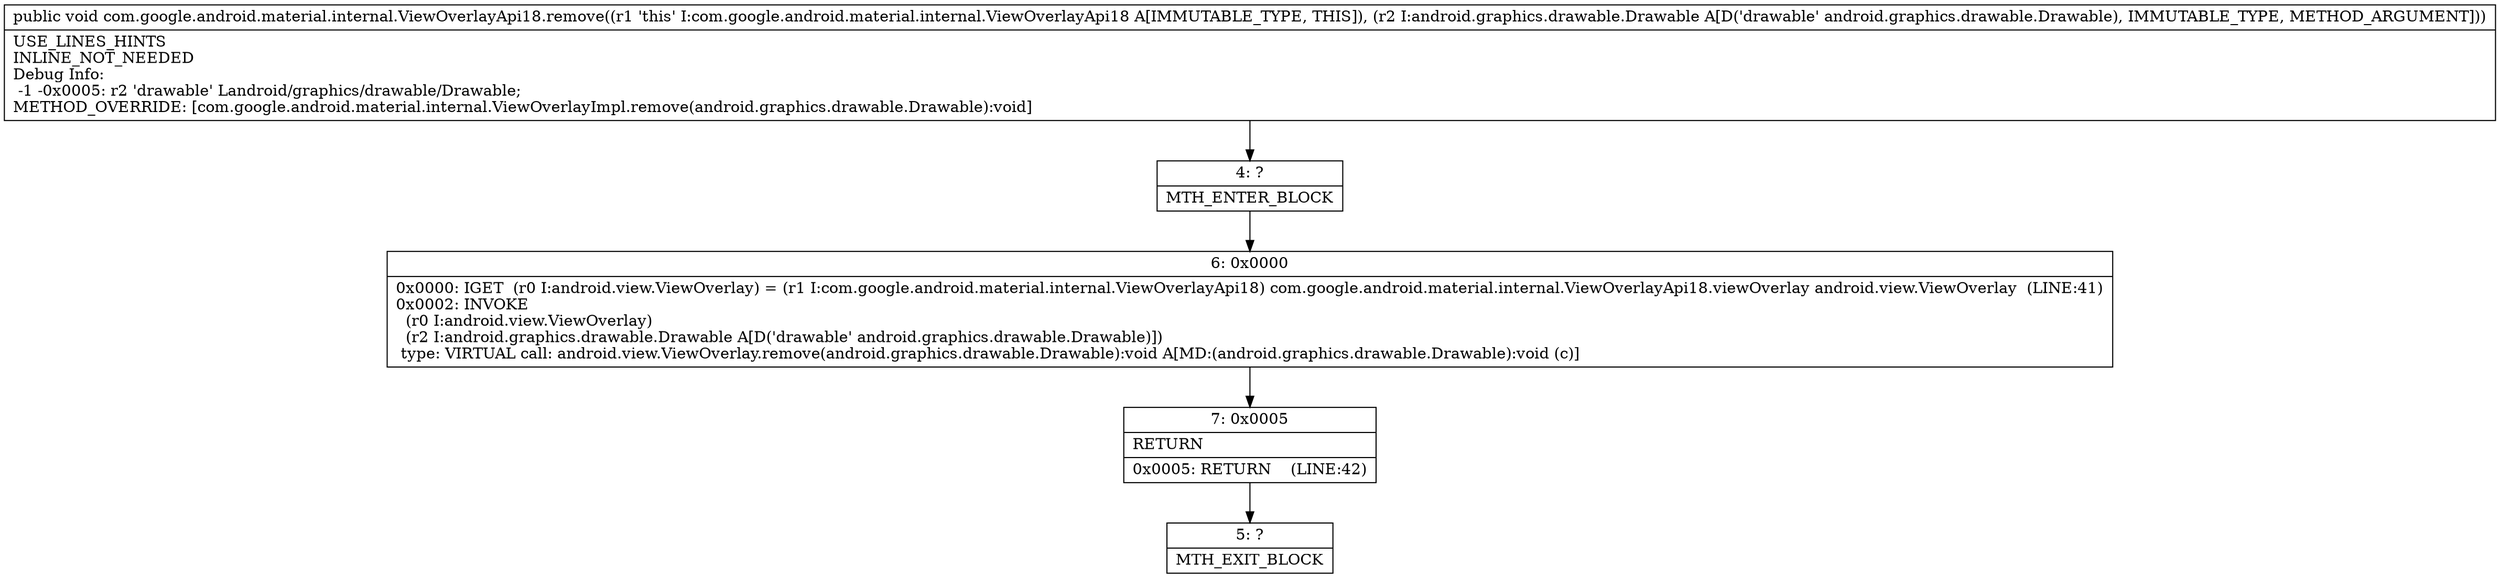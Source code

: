 digraph "CFG forcom.google.android.material.internal.ViewOverlayApi18.remove(Landroid\/graphics\/drawable\/Drawable;)V" {
Node_4 [shape=record,label="{4\:\ ?|MTH_ENTER_BLOCK\l}"];
Node_6 [shape=record,label="{6\:\ 0x0000|0x0000: IGET  (r0 I:android.view.ViewOverlay) = (r1 I:com.google.android.material.internal.ViewOverlayApi18) com.google.android.material.internal.ViewOverlayApi18.viewOverlay android.view.ViewOverlay  (LINE:41)\l0x0002: INVOKE  \l  (r0 I:android.view.ViewOverlay)\l  (r2 I:android.graphics.drawable.Drawable A[D('drawable' android.graphics.drawable.Drawable)])\l type: VIRTUAL call: android.view.ViewOverlay.remove(android.graphics.drawable.Drawable):void A[MD:(android.graphics.drawable.Drawable):void (c)]\l}"];
Node_7 [shape=record,label="{7\:\ 0x0005|RETURN\l|0x0005: RETURN    (LINE:42)\l}"];
Node_5 [shape=record,label="{5\:\ ?|MTH_EXIT_BLOCK\l}"];
MethodNode[shape=record,label="{public void com.google.android.material.internal.ViewOverlayApi18.remove((r1 'this' I:com.google.android.material.internal.ViewOverlayApi18 A[IMMUTABLE_TYPE, THIS]), (r2 I:android.graphics.drawable.Drawable A[D('drawable' android.graphics.drawable.Drawable), IMMUTABLE_TYPE, METHOD_ARGUMENT]))  | USE_LINES_HINTS\lINLINE_NOT_NEEDED\lDebug Info:\l  \-1 \-0x0005: r2 'drawable' Landroid\/graphics\/drawable\/Drawable;\lMETHOD_OVERRIDE: [com.google.android.material.internal.ViewOverlayImpl.remove(android.graphics.drawable.Drawable):void]\l}"];
MethodNode -> Node_4;Node_4 -> Node_6;
Node_6 -> Node_7;
Node_7 -> Node_5;
}

